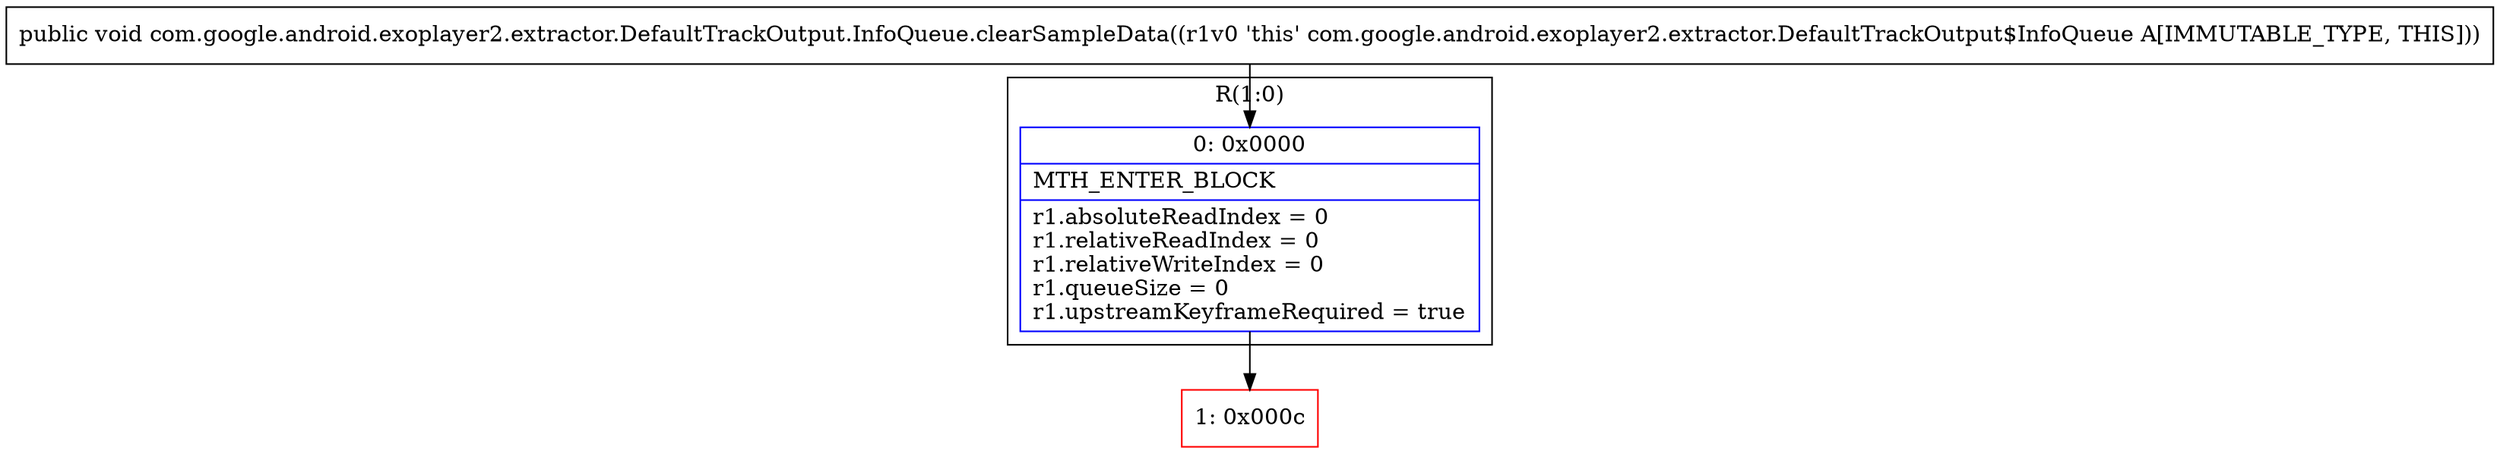digraph "CFG forcom.google.android.exoplayer2.extractor.DefaultTrackOutput.InfoQueue.clearSampleData()V" {
subgraph cluster_Region_1488179040 {
label = "R(1:0)";
node [shape=record,color=blue];
Node_0 [shape=record,label="{0\:\ 0x0000|MTH_ENTER_BLOCK\l|r1.absoluteReadIndex = 0\lr1.relativeReadIndex = 0\lr1.relativeWriteIndex = 0\lr1.queueSize = 0\lr1.upstreamKeyframeRequired = true\l}"];
}
Node_1 [shape=record,color=red,label="{1\:\ 0x000c}"];
MethodNode[shape=record,label="{public void com.google.android.exoplayer2.extractor.DefaultTrackOutput.InfoQueue.clearSampleData((r1v0 'this' com.google.android.exoplayer2.extractor.DefaultTrackOutput$InfoQueue A[IMMUTABLE_TYPE, THIS])) }"];
MethodNode -> Node_0;
Node_0 -> Node_1;
}

